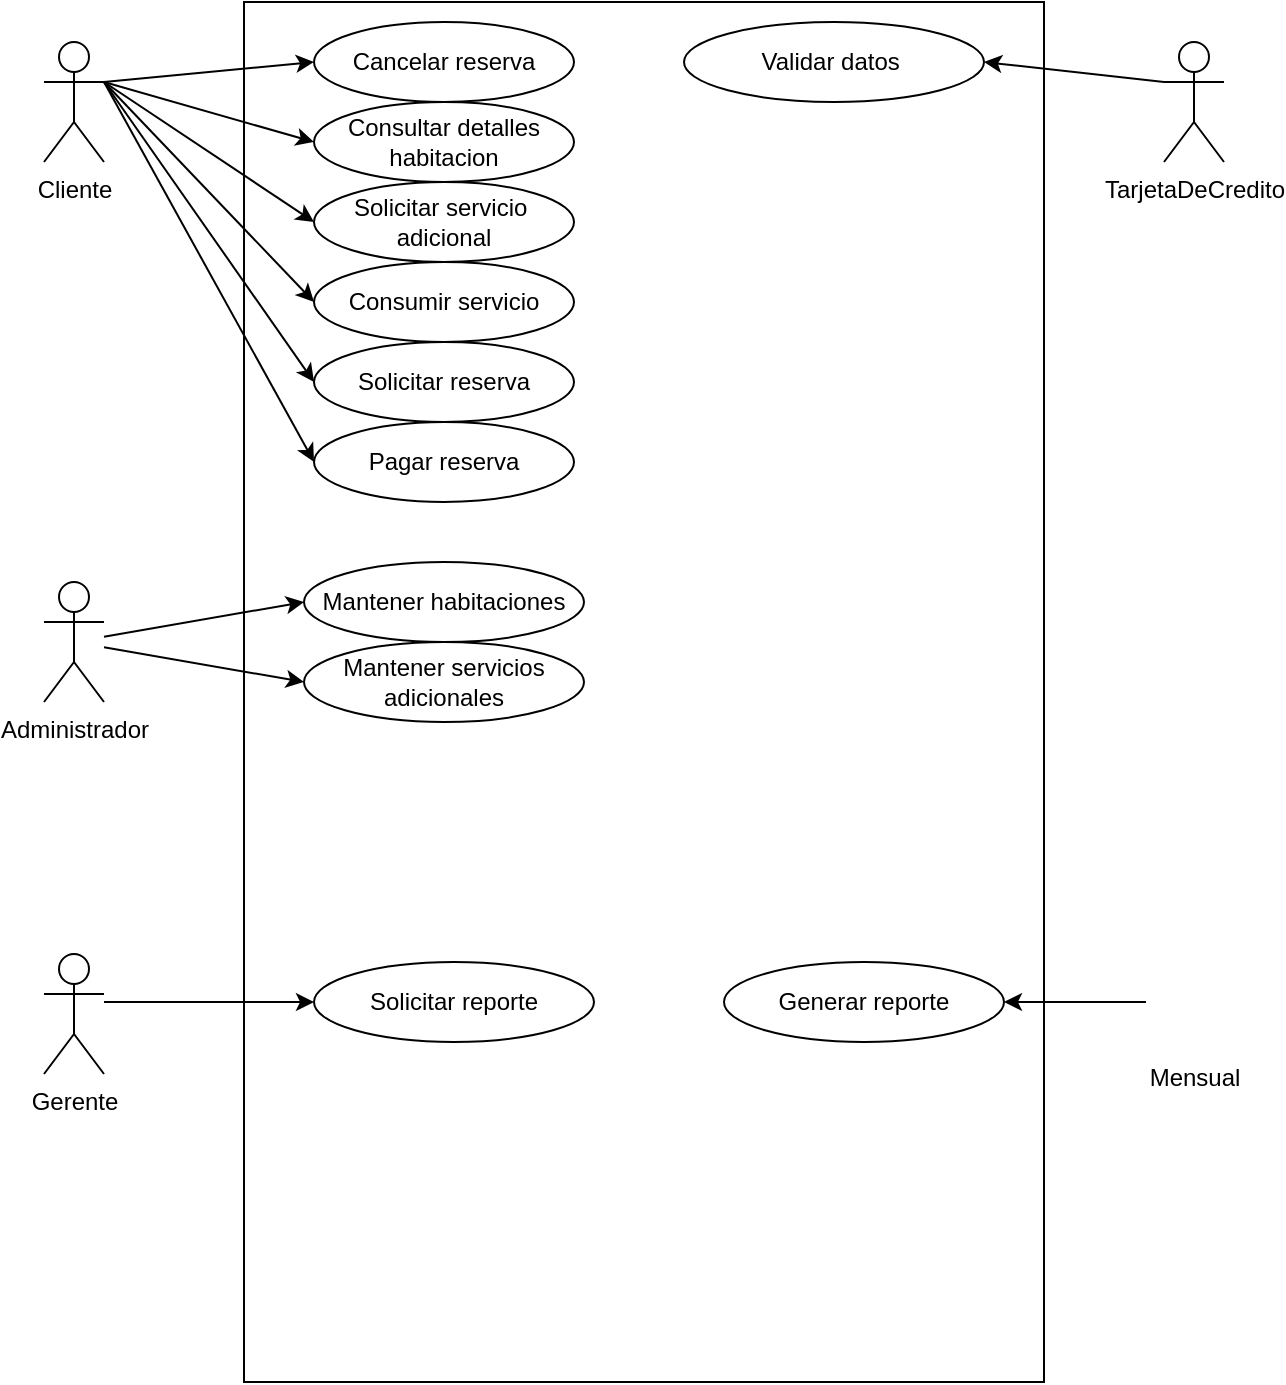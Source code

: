 <mxfile version="13.1.9" type="device"><diagram id="FQi6K1H-cbDeIqUsHJly" name="Page-1"><mxGraphModel dx="722" dy="368" grid="1" gridSize="10" guides="1" tooltips="1" connect="1" arrows="1" fold="1" page="1" pageScale="1" pageWidth="850" pageHeight="1100" math="0" shadow="0"><root><mxCell id="0"/><mxCell id="1" parent="0"/><mxCell id="xlj9DBzCCifWs20WHKst-2" value="" style="rounded=0;whiteSpace=wrap;html=1;" vertex="1" parent="1"><mxGeometry x="170" y="60" width="400" height="690" as="geometry"/></mxCell><mxCell id="xlj9DBzCCifWs20WHKst-3" value="Cliente" style="shape=umlActor;verticalLabelPosition=bottom;labelBackgroundColor=#ffffff;verticalAlign=top;html=1;outlineConnect=0;" vertex="1" parent="1"><mxGeometry x="70" y="80" width="30" height="60" as="geometry"/></mxCell><mxCell id="xlj9DBzCCifWs20WHKst-4" value="TarjetaDeCredito" style="shape=umlActor;verticalLabelPosition=bottom;labelBackgroundColor=#ffffff;verticalAlign=top;html=1;outlineConnect=0;" vertex="1" parent="1"><mxGeometry x="630" y="80" width="30" height="60" as="geometry"/></mxCell><mxCell id="xlj9DBzCCifWs20WHKst-5" value="Administrador" style="shape=umlActor;verticalLabelPosition=bottom;labelBackgroundColor=#ffffff;verticalAlign=top;html=1;outlineConnect=0;" vertex="1" parent="1"><mxGeometry x="70" y="350" width="30" height="60" as="geometry"/></mxCell><mxCell id="xlj9DBzCCifWs20WHKst-8" value="Cancelar reserva" style="ellipse;whiteSpace=wrap;html=1;" vertex="1" parent="1"><mxGeometry x="205" y="70" width="130" height="40" as="geometry"/></mxCell><mxCell id="xlj9DBzCCifWs20WHKst-14" value="Mantener habitaciones" style="ellipse;whiteSpace=wrap;html=1;" vertex="1" parent="1"><mxGeometry x="200" y="340" width="140" height="40" as="geometry"/></mxCell><mxCell id="xlj9DBzCCifWs20WHKst-20" value="Mantener servicios adicionales" style="ellipse;whiteSpace=wrap;html=1;" vertex="1" parent="1"><mxGeometry x="200" y="380" width="140" height="40" as="geometry"/></mxCell><mxCell id="xlj9DBzCCifWs20WHKst-23" value="" style="endArrow=classic;html=1;entryX=0;entryY=0.5;entryDx=0;entryDy=0;" edge="1" parent="1" source="xlj9DBzCCifWs20WHKst-5" target="xlj9DBzCCifWs20WHKst-14"><mxGeometry width="50" height="50" relative="1" as="geometry"><mxPoint x="460" y="290" as="sourcePoint"/><mxPoint x="510" y="240" as="targetPoint"/></mxGeometry></mxCell><mxCell id="xlj9DBzCCifWs20WHKst-24" value="" style="endArrow=classic;html=1;entryX=0;entryY=0.5;entryDx=0;entryDy=0;" edge="1" parent="1" source="xlj9DBzCCifWs20WHKst-5" target="xlj9DBzCCifWs20WHKst-20"><mxGeometry width="50" height="50" relative="1" as="geometry"><mxPoint x="100" y="470" as="sourcePoint"/><mxPoint x="220.0" y="450" as="targetPoint"/></mxGeometry></mxCell><mxCell id="xlj9DBzCCifWs20WHKst-27" value="Gerente" style="shape=umlActor;verticalLabelPosition=bottom;labelBackgroundColor=#ffffff;verticalAlign=top;html=1;outlineConnect=0;" vertex="1" parent="1"><mxGeometry x="70" y="536" width="30" height="60" as="geometry"/></mxCell><mxCell id="xlj9DBzCCifWs20WHKst-28" value="" style="endArrow=classic;html=1;exitX=1;exitY=0.333;exitDx=0;exitDy=0;exitPerimeter=0;entryX=0;entryY=0.5;entryDx=0;entryDy=0;" edge="1" parent="1" source="xlj9DBzCCifWs20WHKst-3" target="xlj9DBzCCifWs20WHKst-8"><mxGeometry width="50" height="50" relative="1" as="geometry"><mxPoint x="460" y="290" as="sourcePoint"/><mxPoint x="510" y="240" as="targetPoint"/></mxGeometry></mxCell><mxCell id="xlj9DBzCCifWs20WHKst-29" value="Consultar detalles habitacion" style="ellipse;whiteSpace=wrap;html=1;" vertex="1" parent="1"><mxGeometry x="205" y="110" width="130" height="40" as="geometry"/></mxCell><mxCell id="xlj9DBzCCifWs20WHKst-30" value="" style="endArrow=classic;html=1;exitX=1;exitY=0.333;exitDx=0;exitDy=0;exitPerimeter=0;entryX=0;entryY=0.5;entryDx=0;entryDy=0;" edge="1" parent="1" source="xlj9DBzCCifWs20WHKst-3" target="xlj9DBzCCifWs20WHKst-29"><mxGeometry width="50" height="50" relative="1" as="geometry"><mxPoint x="460" y="290" as="sourcePoint"/><mxPoint x="510" y="240" as="targetPoint"/></mxGeometry></mxCell><mxCell id="xlj9DBzCCifWs20WHKst-31" value="Solicitar servicio&amp;nbsp; adicional" style="ellipse;whiteSpace=wrap;html=1;" vertex="1" parent="1"><mxGeometry x="205" y="150" width="130" height="40" as="geometry"/></mxCell><mxCell id="xlj9DBzCCifWs20WHKst-32" value="Consumir servicio" style="ellipse;whiteSpace=wrap;html=1;" vertex="1" parent="1"><mxGeometry x="205" y="190" width="130" height="40" as="geometry"/></mxCell><mxCell id="xlj9DBzCCifWs20WHKst-34" value="Solicitar reserva" style="ellipse;whiteSpace=wrap;html=1;" vertex="1" parent="1"><mxGeometry x="205" y="230" width="130" height="40" as="geometry"/></mxCell><mxCell id="xlj9DBzCCifWs20WHKst-35" value="" style="endArrow=classic;html=1;exitX=1;exitY=0.333;exitDx=0;exitDy=0;exitPerimeter=0;entryX=0;entryY=0.5;entryDx=0;entryDy=0;" edge="1" parent="1" source="xlj9DBzCCifWs20WHKst-3" target="xlj9DBzCCifWs20WHKst-31"><mxGeometry width="50" height="50" relative="1" as="geometry"><mxPoint x="360" y="330" as="sourcePoint"/><mxPoint x="410" y="280" as="targetPoint"/></mxGeometry></mxCell><mxCell id="xlj9DBzCCifWs20WHKst-36" value="" style="endArrow=classic;html=1;exitX=1;exitY=0.333;exitDx=0;exitDy=0;exitPerimeter=0;entryX=0;entryY=0.5;entryDx=0;entryDy=0;" edge="1" parent="1" source="xlj9DBzCCifWs20WHKst-3" target="xlj9DBzCCifWs20WHKst-32"><mxGeometry width="50" height="50" relative="1" as="geometry"><mxPoint x="360" y="330" as="sourcePoint"/><mxPoint x="410" y="280" as="targetPoint"/></mxGeometry></mxCell><mxCell id="xlj9DBzCCifWs20WHKst-37" value="" style="endArrow=classic;html=1;exitX=1;exitY=0.333;exitDx=0;exitDy=0;exitPerimeter=0;entryX=0;entryY=0.5;entryDx=0;entryDy=0;" edge="1" parent="1" source="xlj9DBzCCifWs20WHKst-3" target="xlj9DBzCCifWs20WHKst-34"><mxGeometry width="50" height="50" relative="1" as="geometry"><mxPoint x="360" y="330" as="sourcePoint"/><mxPoint x="410" y="280" as="targetPoint"/></mxGeometry></mxCell><mxCell id="xlj9DBzCCifWs20WHKst-38" value="Pagar reserva" style="ellipse;whiteSpace=wrap;html=1;" vertex="1" parent="1"><mxGeometry x="205" y="270" width="130" height="40" as="geometry"/></mxCell><mxCell id="xlj9DBzCCifWs20WHKst-39" value="" style="endArrow=classic;html=1;exitX=1;exitY=0.333;exitDx=0;exitDy=0;exitPerimeter=0;entryX=0;entryY=0.5;entryDx=0;entryDy=0;" edge="1" parent="1" source="xlj9DBzCCifWs20WHKst-3" target="xlj9DBzCCifWs20WHKst-38"><mxGeometry width="50" height="50" relative="1" as="geometry"><mxPoint x="360" y="290" as="sourcePoint"/><mxPoint x="410" y="240" as="targetPoint"/></mxGeometry></mxCell><mxCell id="xlj9DBzCCifWs20WHKst-41" value="Validar datos&amp;nbsp;" style="ellipse;whiteSpace=wrap;html=1;" vertex="1" parent="1"><mxGeometry x="390" y="70" width="150" height="40" as="geometry"/></mxCell><mxCell id="xlj9DBzCCifWs20WHKst-43" value="" style="endArrow=classic;html=1;exitX=0;exitY=0.333;exitDx=0;exitDy=0;exitPerimeter=0;entryX=1;entryY=0.5;entryDx=0;entryDy=0;" edge="1" parent="1" source="xlj9DBzCCifWs20WHKst-4" target="xlj9DBzCCifWs20WHKst-41"><mxGeometry width="50" height="50" relative="1" as="geometry"><mxPoint x="360" y="290" as="sourcePoint"/><mxPoint x="410" y="240" as="targetPoint"/></mxGeometry></mxCell><mxCell id="xlj9DBzCCifWs20WHKst-44" value="Solicitar reporte" style="ellipse;whiteSpace=wrap;html=1;" vertex="1" parent="1"><mxGeometry x="205" y="540" width="140" height="40" as="geometry"/></mxCell><mxCell id="xlj9DBzCCifWs20WHKst-45" value="Mensual" style="shape=image;html=1;verticalAlign=top;verticalLabelPosition=bottom;labelBackgroundColor=#ffffff;imageAspect=0;aspect=fixed;image=https://cdn2.iconfinder.com/data/icons/ios-tab-bar/25/Clock-128.png" vertex="1" parent="1"><mxGeometry x="621" y="536" width="48" height="48" as="geometry"/></mxCell><mxCell id="xlj9DBzCCifWs20WHKst-46" value="" style="endArrow=classic;html=1;entryX=0;entryY=0.5;entryDx=0;entryDy=0;" edge="1" parent="1" target="xlj9DBzCCifWs20WHKst-44"><mxGeometry width="50" height="50" relative="1" as="geometry"><mxPoint x="100" y="560" as="sourcePoint"/><mxPoint x="410" y="540" as="targetPoint"/></mxGeometry></mxCell><mxCell id="xlj9DBzCCifWs20WHKst-47" value="Generar reporte" style="ellipse;whiteSpace=wrap;html=1;" vertex="1" parent="1"><mxGeometry x="410" y="540" width="140" height="40" as="geometry"/></mxCell><mxCell id="xlj9DBzCCifWs20WHKst-48" value="" style="endArrow=classic;html=1;exitX=0;exitY=0.5;exitDx=0;exitDy=0;" edge="1" parent="1" source="xlj9DBzCCifWs20WHKst-45" target="xlj9DBzCCifWs20WHKst-47"><mxGeometry width="50" height="50" relative="1" as="geometry"><mxPoint x="360" y="590" as="sourcePoint"/><mxPoint x="410" y="540" as="targetPoint"/></mxGeometry></mxCell></root></mxGraphModel></diagram></mxfile>